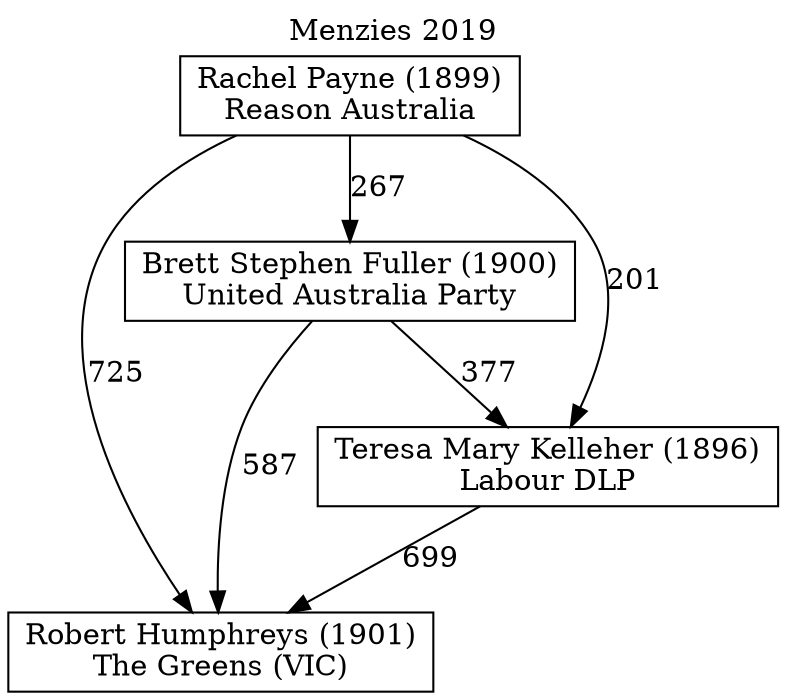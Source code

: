 // House preference flow
digraph "Robert Humphreys (1901)_Menzies_2019" {
	graph [label="Menzies 2019" labelloc=t mclimit=10]
	node [shape=box]
	"Brett Stephen Fuller (1900)" [label="Brett Stephen Fuller (1900)
United Australia Party"]
	"Rachel Payne (1899)" [label="Rachel Payne (1899)
Reason Australia"]
	"Robert Humphreys (1901)" [label="Robert Humphreys (1901)
The Greens (VIC)"]
	"Teresa Mary Kelleher (1896)" [label="Teresa Mary Kelleher (1896)
Labour DLP"]
	"Brett Stephen Fuller (1900)" -> "Robert Humphreys (1901)" [label=587]
	"Brett Stephen Fuller (1900)" -> "Teresa Mary Kelleher (1896)" [label=377]
	"Rachel Payne (1899)" -> "Brett Stephen Fuller (1900)" [label=267]
	"Rachel Payne (1899)" -> "Robert Humphreys (1901)" [label=725]
	"Rachel Payne (1899)" -> "Teresa Mary Kelleher (1896)" [label=201]
	"Teresa Mary Kelleher (1896)" -> "Robert Humphreys (1901)" [label=699]
}
